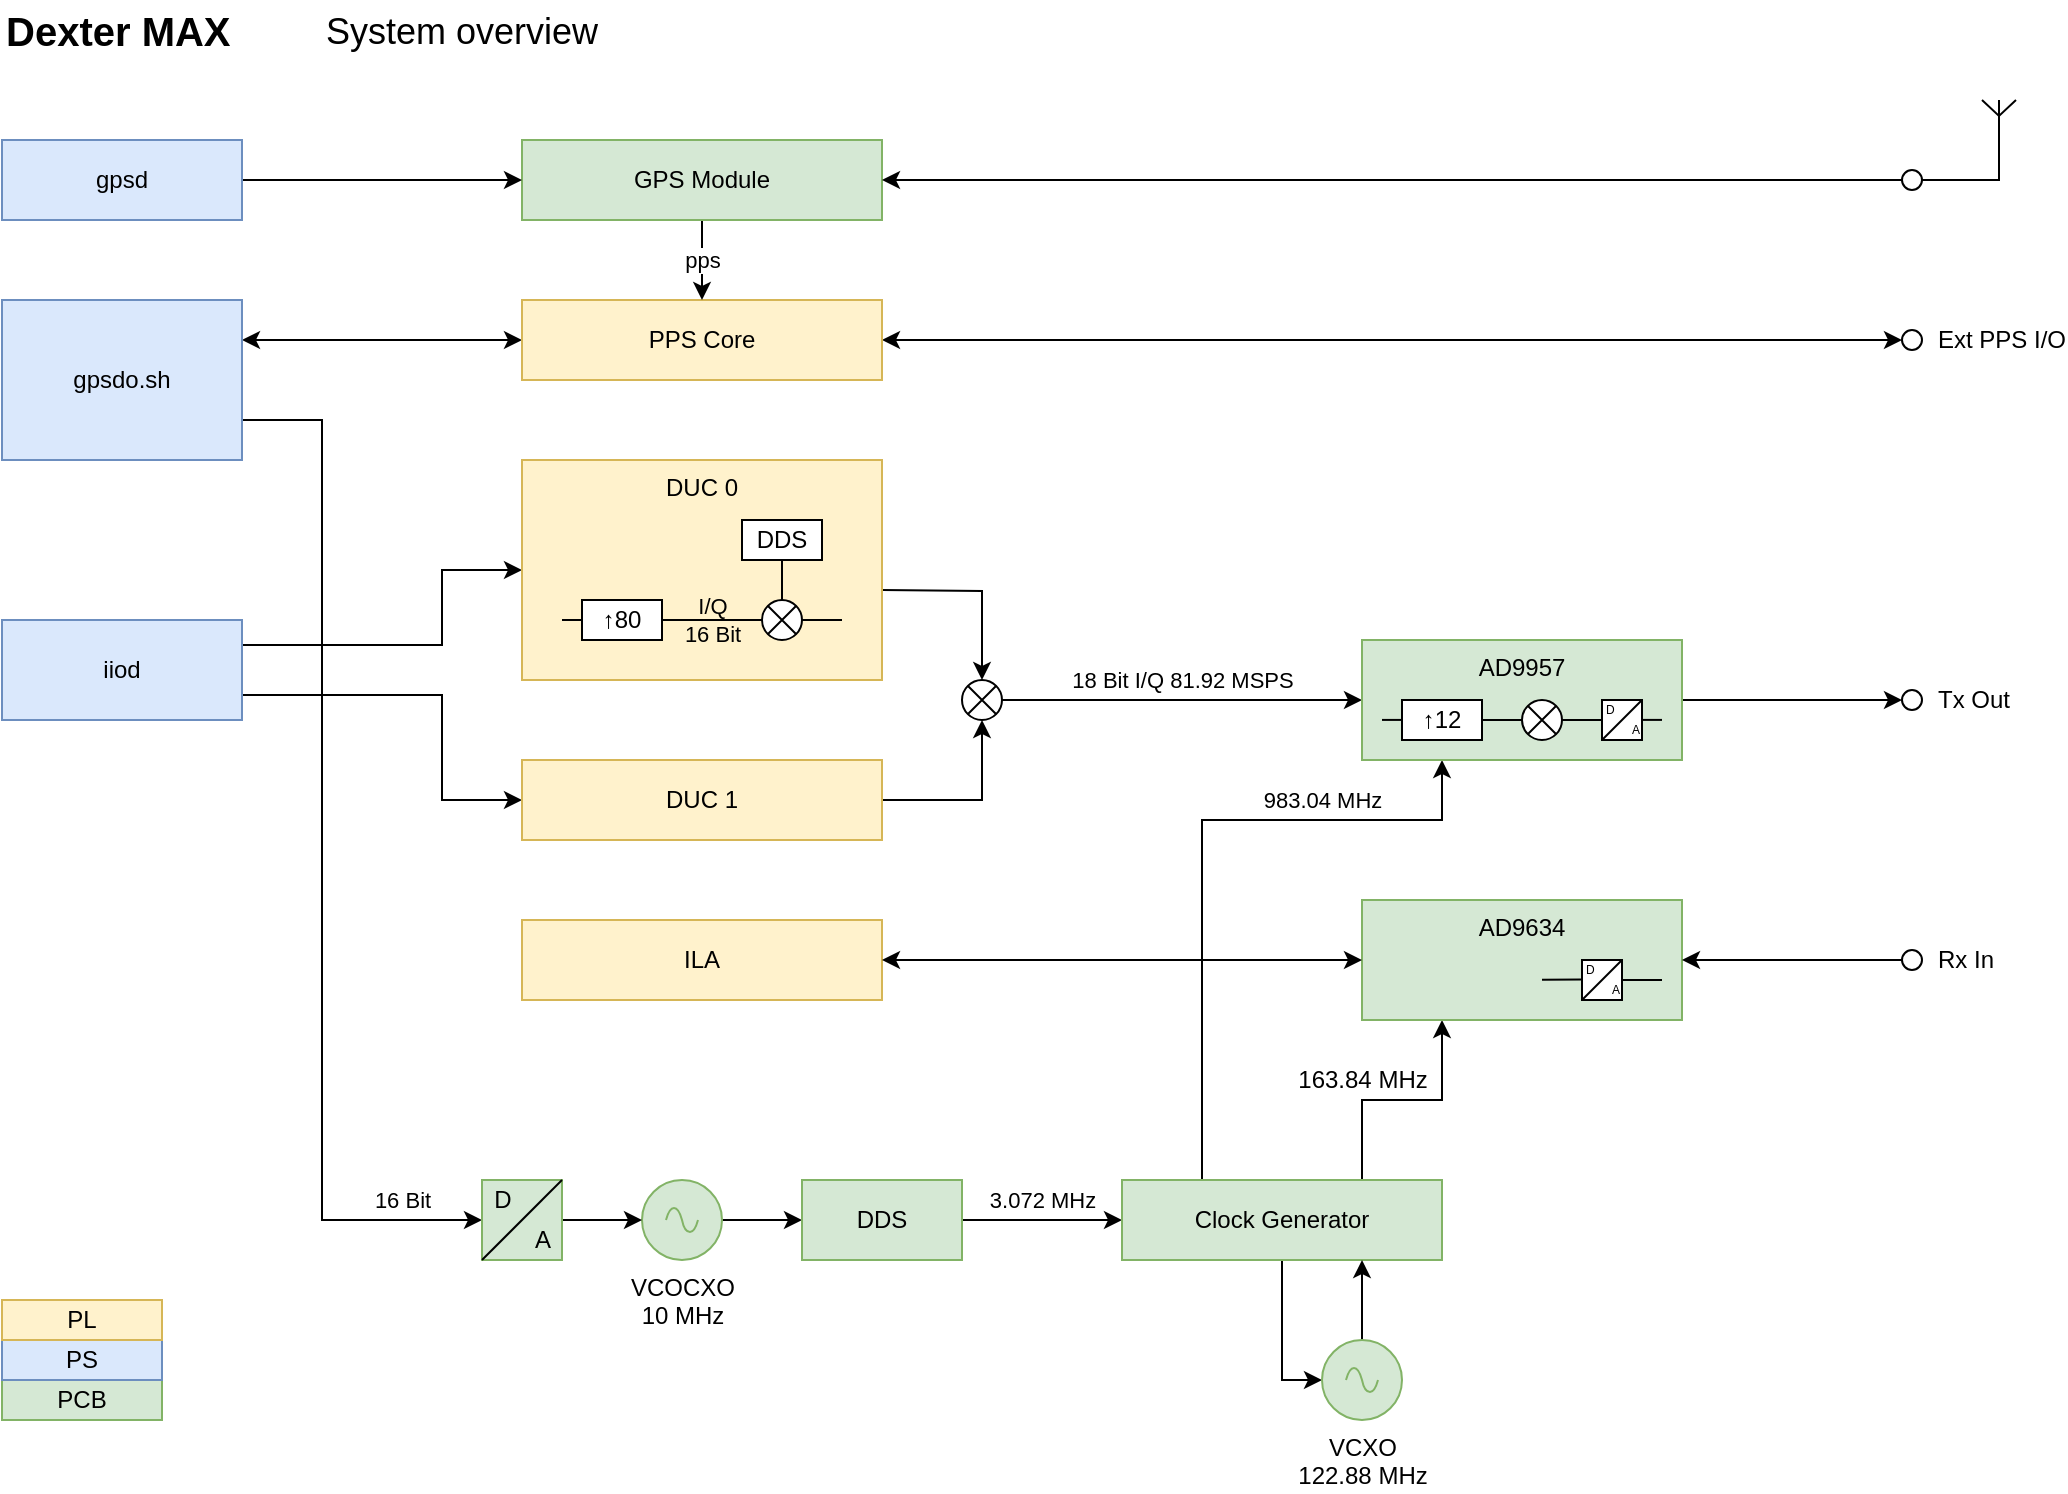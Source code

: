 <mxfile version="19.0.3" type="device" pages="2"><diagram name="Dexter MAX" id="7e0a89b8-554c-2b80-1dc8-d5c74ca68de4"><mxGraphModel dx="1422" dy="839" grid="1" gridSize="10" guides="1" tooltips="1" connect="1" arrows="1" fold="1" page="1" pageScale="1" pageWidth="1169" pageHeight="827" background="none" math="0" shadow="0"><root><mxCell id="0"/><mxCell id="1" parent="0"/><mxCell id="nf2IVgKVIulLEz0IRFeH-4" value="" style="edgeStyle=orthogonalEdgeStyle;rounded=0;orthogonalLoop=1;jettySize=auto;html=1;" parent="1" source="nf2IVgKVIulLEz0IRFeH-2" target="nf2IVgKVIulLEz0IRFeH-3" edge="1"><mxGeometry relative="1" as="geometry"/></mxCell><mxCell id="nf2IVgKVIulLEz0IRFeH-2" value="VCOCXO&lt;br&gt;10 MHz" style="pointerEvents=1;verticalLabelPosition=bottom;shadow=0;dashed=0;align=center;html=1;verticalAlign=top;shape=mxgraph.electrical.signal_sources.source;aspect=fixed;points=[[0.5,0,0],[1,0.5,0],[0.5,1,0],[0,0.5,0]];elSignalType=ac;fillColor=#d5e8d4;strokeColor=#82b366;" parent="1" vertex="1"><mxGeometry x="360" y="640" width="40" height="40" as="geometry"/></mxCell><mxCell id="nf2IVgKVIulLEz0IRFeH-6" value="3.072 MHz" style="edgeStyle=orthogonalEdgeStyle;rounded=0;orthogonalLoop=1;jettySize=auto;html=1;entryX=0;entryY=0.5;entryDx=0;entryDy=0;" parent="1" source="nf2IVgKVIulLEz0IRFeH-3" target="nf2IVgKVIulLEz0IRFeH-5" edge="1"><mxGeometry y="10" relative="1" as="geometry"><mxPoint as="offset"/></mxGeometry></mxCell><mxCell id="nf2IVgKVIulLEz0IRFeH-3" value="DDS" style="whiteSpace=wrap;html=1;verticalAlign=middle;shadow=0;dashed=0;fillColor=#d5e8d4;strokeColor=#82b366;" parent="1" vertex="1"><mxGeometry x="440" y="640" width="80" height="40" as="geometry"/></mxCell><mxCell id="nf2IVgKVIulLEz0IRFeH-45" style="edgeStyle=orthogonalEdgeStyle;rounded=0;orthogonalLoop=1;jettySize=auto;html=1;exitX=0.5;exitY=1;exitDx=0;exitDy=0;entryX=0;entryY=0.5;entryDx=0;entryDy=0;entryPerimeter=0;endArrow=classic;endFill=1;" parent="1" source="nf2IVgKVIulLEz0IRFeH-5" target="nf2IVgKVIulLEz0IRFeH-44" edge="1"><mxGeometry relative="1" as="geometry"/></mxCell><mxCell id="nf2IVgKVIulLEz0IRFeH-52" value="983.04 MHz" style="edgeStyle=orthogonalEdgeStyle;rounded=0;orthogonalLoop=1;jettySize=auto;html=1;entryX=0.25;entryY=1;entryDx=0;entryDy=0;startArrow=none;startFill=0;endArrow=classic;endFill=1;exitX=0.25;exitY=0;exitDx=0;exitDy=0;" parent="1" source="nf2IVgKVIulLEz0IRFeH-5" target="nf2IVgKVIulLEz0IRFeH-40" edge="1"><mxGeometry x="0.455" y="10" relative="1" as="geometry"><Array as="points"><mxPoint x="640" y="460"/><mxPoint x="760" y="460"/></Array><mxPoint as="offset"/></mxGeometry></mxCell><mxCell id="nf2IVgKVIulLEz0IRFeH-122" value="163.84 MHz" style="edgeStyle=orthogonalEdgeStyle;rounded=0;orthogonalLoop=1;jettySize=auto;html=1;entryX=0.25;entryY=1;entryDx=0;entryDy=0;labelBackgroundColor=default;fontSize=12;startArrow=none;startFill=0;endArrow=classic;endFill=1;exitX=0.75;exitY=0;exitDx=0;exitDy=0;" parent="1" source="nf2IVgKVIulLEz0IRFeH-5" target="nf2IVgKVIulLEz0IRFeH-54" edge="1"><mxGeometry x="-0.333" y="10" relative="1" as="geometry"><mxPoint as="offset"/></mxGeometry></mxCell><mxCell id="nf2IVgKVIulLEz0IRFeH-5" value="Clock Generator" style="whiteSpace=wrap;html=1;verticalAlign=middle;shadow=0;dashed=0;fillColor=#d5e8d4;strokeColor=#82b366;" parent="1" vertex="1"><mxGeometry x="600" y="640" width="160" height="40" as="geometry"/></mxCell><mxCell id="nf2IVgKVIulLEz0IRFeH-41" value="18 Bit I/Q 81.92 MSPS" style="edgeStyle=orthogonalEdgeStyle;rounded=0;orthogonalLoop=1;jettySize=auto;html=1;endArrow=classic;endFill=1;" parent="1" source="nf2IVgKVIulLEz0IRFeH-7" target="nf2IVgKVIulLEz0IRFeH-40" edge="1"><mxGeometry y="10" relative="1" as="geometry"><mxPoint as="offset"/></mxGeometry></mxCell><mxCell id="nf2IVgKVIulLEz0IRFeH-7" value="" style="verticalLabelPosition=bottom;shadow=0;dashed=0;align=center;html=1;verticalAlign=top;shape=mxgraph.electrical.abstract.multiplier;" parent="1" vertex="1"><mxGeometry x="520" y="390" width="20" height="20" as="geometry"/></mxCell><mxCell id="nf2IVgKVIulLEz0IRFeH-15" style="edgeStyle=orthogonalEdgeStyle;rounded=0;orthogonalLoop=1;jettySize=auto;html=1;exitX=1;exitY=0.5;exitDx=0;exitDy=0;" parent="1" source="nf2IVgKVIulLEz0IRFeH-61" target="nf2IVgKVIulLEz0IRFeH-2" edge="1"><mxGeometry relative="1" as="geometry"><mxPoint x="350" y="660" as="sourcePoint"/></mxGeometry></mxCell><mxCell id="nf2IVgKVIulLEz0IRFeH-17" value="16 Bit" style="edgeStyle=orthogonalEdgeStyle;rounded=0;orthogonalLoop=1;jettySize=auto;html=1;entryX=0;entryY=0.5;entryDx=0;entryDy=0;exitX=1;exitY=0.75;exitDx=0;exitDy=0;" parent="1" source="nf2IVgKVIulLEz0IRFeH-16" target="nf2IVgKVIulLEz0IRFeH-61" edge="1"><mxGeometry x="0.846" y="10" relative="1" as="geometry"><mxPoint x="240" y="780" as="targetPoint"/><Array as="points"><mxPoint x="200" y="260"/><mxPoint x="200" y="660"/></Array><mxPoint as="offset"/></mxGeometry></mxCell><mxCell id="nf2IVgKVIulLEz0IRFeH-19" style="edgeStyle=orthogonalEdgeStyle;rounded=0;orthogonalLoop=1;jettySize=auto;html=1;entryX=0;entryY=0.5;entryDx=0;entryDy=0;exitX=1;exitY=0.25;exitDx=0;exitDy=0;endArrow=classic;endFill=1;startArrow=classic;startFill=1;" parent="1" source="nf2IVgKVIulLEz0IRFeH-16" target="nf2IVgKVIulLEz0IRFeH-18" edge="1"><mxGeometry relative="1" as="geometry"/></mxCell><mxCell id="nf2IVgKVIulLEz0IRFeH-16" value="gpsdo.sh" style="whiteSpace=wrap;html=1;fillColor=#dae8fc;strokeColor=#6c8ebf;" parent="1" vertex="1"><mxGeometry x="40" y="200" width="120" height="80" as="geometry"/></mxCell><mxCell id="nf2IVgKVIulLEz0IRFeH-48" value="" style="edgeStyle=orthogonalEdgeStyle;rounded=0;orthogonalLoop=1;jettySize=auto;html=1;endArrow=classic;endFill=1;startArrow=classic;startFill=1;entryX=0;entryY=0.5;entryDx=0;entryDy=0;" parent="1" source="nf2IVgKVIulLEz0IRFeH-18" target="nf2IVgKVIulLEz0IRFeH-68" edge="1"><mxGeometry relative="1" as="geometry"><mxPoint x="600" y="260" as="targetPoint"/></mxGeometry></mxCell><mxCell id="nf2IVgKVIulLEz0IRFeH-18" value="PPS Core" style="whiteSpace=wrap;html=1;fillColor=#fff2cc;strokeColor=#d6b656;" parent="1" vertex="1"><mxGeometry x="300" y="200" width="180" height="40" as="geometry"/></mxCell><mxCell id="nf2IVgKVIulLEz0IRFeH-21" value="pps" style="edgeStyle=orthogonalEdgeStyle;rounded=0;orthogonalLoop=1;jettySize=auto;html=1;entryX=0.5;entryY=0;entryDx=0;entryDy=0;" parent="1" source="nf2IVgKVIulLEz0IRFeH-20" target="nf2IVgKVIulLEz0IRFeH-18" edge="1"><mxGeometry relative="1" as="geometry"/></mxCell><mxCell id="nf2IVgKVIulLEz0IRFeH-20" value="GPS Module" style="whiteSpace=wrap;html=1;fillColor=#d5e8d4;strokeColor=#82b366;" parent="1" vertex="1"><mxGeometry x="300" y="120" width="180" height="40" as="geometry"/></mxCell><mxCell id="nf2IVgKVIulLEz0IRFeH-23" style="edgeStyle=orthogonalEdgeStyle;rounded=0;orthogonalLoop=1;jettySize=auto;html=1;entryX=0;entryY=0.5;entryDx=0;entryDy=0;" parent="1" source="nf2IVgKVIulLEz0IRFeH-22" target="nf2IVgKVIulLEz0IRFeH-20" edge="1"><mxGeometry relative="1" as="geometry"/></mxCell><mxCell id="nf2IVgKVIulLEz0IRFeH-22" value="gpsd" style="whiteSpace=wrap;html=1;fillColor=#dae8fc;strokeColor=#6c8ebf;" parent="1" vertex="1"><mxGeometry x="40" y="120" width="120" height="40" as="geometry"/></mxCell><mxCell id="nf2IVgKVIulLEz0IRFeH-25" style="edgeStyle=orthogonalEdgeStyle;rounded=0;orthogonalLoop=1;jettySize=auto;html=1;entryX=1;entryY=0.5;entryDx=0;entryDy=0;exitX=0;exitY=0.5;exitDx=0;exitDy=0;" parent="1" source="nf2IVgKVIulLEz0IRFeH-67" target="nf2IVgKVIulLEz0IRFeH-20" edge="1"><mxGeometry relative="1" as="geometry"><mxPoint x="420" y="45" as="sourcePoint"/></mxGeometry></mxCell><mxCell id="nf2IVgKVIulLEz0IRFeH-38" style="edgeStyle=orthogonalEdgeStyle;rounded=0;orthogonalLoop=1;jettySize=auto;html=1;exitX=1;exitY=0.25;exitDx=0;exitDy=0;" parent="1" source="nf2IVgKVIulLEz0IRFeH-26" target="nf2IVgKVIulLEz0IRFeH-89" edge="1"><mxGeometry relative="1" as="geometry"><mxPoint x="280" y="345.029" as="targetPoint"/><Array as="points"><mxPoint x="260" y="373"/><mxPoint x="260" y="335"/></Array></mxGeometry></mxCell><mxCell id="nf2IVgKVIulLEz0IRFeH-39" style="edgeStyle=orthogonalEdgeStyle;rounded=0;orthogonalLoop=1;jettySize=auto;html=1;exitX=1;exitY=0.75;exitDx=0;exitDy=0;entryX=0;entryY=0.5;entryDx=0;entryDy=0;" parent="1" source="nf2IVgKVIulLEz0IRFeH-26" target="nf2IVgKVIulLEz0IRFeH-28" edge="1"><mxGeometry relative="1" as="geometry"><Array as="points"><mxPoint x="260" y="397"/><mxPoint x="260" y="450"/></Array></mxGeometry></mxCell><mxCell id="nf2IVgKVIulLEz0IRFeH-26" value="iiod" style="whiteSpace=wrap;html=1;fillColor=#dae8fc;strokeColor=#6c8ebf;" parent="1" vertex="1"><mxGeometry x="40" y="360" width="120" height="50" as="geometry"/></mxCell><mxCell id="nf2IVgKVIulLEz0IRFeH-29" style="edgeStyle=orthogonalEdgeStyle;rounded=0;orthogonalLoop=1;jettySize=auto;html=1;entryX=0.5;entryY=0;entryDx=0;entryDy=0;entryPerimeter=0;" parent="1" target="nf2IVgKVIulLEz0IRFeH-7" edge="1"><mxGeometry relative="1" as="geometry"><mxPoint x="480" y="345.029" as="sourcePoint"/></mxGeometry></mxCell><mxCell id="nf2IVgKVIulLEz0IRFeH-30" style="edgeStyle=orthogonalEdgeStyle;rounded=0;orthogonalLoop=1;jettySize=auto;html=1;entryX=0.5;entryY=1;entryDx=0;entryDy=0;entryPerimeter=0;" parent="1" source="nf2IVgKVIulLEz0IRFeH-28" target="nf2IVgKVIulLEz0IRFeH-7" edge="1"><mxGeometry relative="1" as="geometry"/></mxCell><mxCell id="nf2IVgKVIulLEz0IRFeH-28" value="DUC 1" style="whiteSpace=wrap;html=1;fillColor=#fff2cc;strokeColor=#d6b656;" parent="1" vertex="1"><mxGeometry x="300" y="430" width="180" height="40" as="geometry"/></mxCell><mxCell id="nf2IVgKVIulLEz0IRFeH-46" style="edgeStyle=orthogonalEdgeStyle;rounded=0;orthogonalLoop=1;jettySize=auto;html=1;exitX=0.5;exitY=0;exitDx=0;exitDy=0;exitPerimeter=0;entryX=0.75;entryY=1;entryDx=0;entryDy=0;endArrow=classic;endFill=1;" parent="1" source="nf2IVgKVIulLEz0IRFeH-44" target="nf2IVgKVIulLEz0IRFeH-5" edge="1"><mxGeometry relative="1" as="geometry"/></mxCell><mxCell id="nf2IVgKVIulLEz0IRFeH-44" value="VCXO&lt;br&gt;122.88 MHz" style="pointerEvents=1;verticalLabelPosition=bottom;shadow=0;dashed=0;align=center;html=1;verticalAlign=top;shape=mxgraph.electrical.signal_sources.source;aspect=fixed;points=[[0.5,0,0],[1,0.5,0],[0.5,1,0],[0,0.5,0]];elSignalType=ac;fillColor=#d5e8d4;strokeColor=#82b366;" parent="1" vertex="1"><mxGeometry x="700" y="720" width="40" height="40" as="geometry"/></mxCell><mxCell id="nf2IVgKVIulLEz0IRFeH-123" style="edgeStyle=orthogonalEdgeStyle;rounded=0;orthogonalLoop=1;jettySize=auto;html=1;entryX=1;entryY=0.5;entryDx=0;entryDy=0;labelBackgroundColor=default;fontSize=12;startArrow=none;startFill=0;endArrow=none;endFill=0;" parent="1" source="nf2IVgKVIulLEz0IRFeH-49" target="nf2IVgKVIulLEz0IRFeH-67" edge="1"><mxGeometry relative="1" as="geometry"><Array as="points"><mxPoint x="1038" y="140"/></Array></mxGeometry></mxCell><mxCell id="nf2IVgKVIulLEz0IRFeH-49" value="" style="verticalLabelPosition=bottom;shadow=0;dashed=0;align=center;html=1;verticalAlign=top;shape=mxgraph.electrical.radio.aerial_-_antenna_1;" parent="1" vertex="1"><mxGeometry x="1030" y="100" width="17" height="20" as="geometry"/></mxCell><mxCell id="nf2IVgKVIulLEz0IRFeH-53" value="" style="group" parent="1" vertex="1" connectable="0"><mxGeometry x="720" y="500" width="160" height="60" as="geometry"/></mxCell><mxCell id="nf2IVgKVIulLEz0IRFeH-54" value="AD9634" style="whiteSpace=wrap;html=1;fillColor=#d5e8d4;strokeColor=#82b366;verticalAlign=top;" parent="nf2IVgKVIulLEz0IRFeH-53" vertex="1"><mxGeometry width="160" height="60" as="geometry"/></mxCell><mxCell id="nf2IVgKVIulLEz0IRFeH-107" style="edgeStyle=orthogonalEdgeStyle;rounded=0;orthogonalLoop=1;jettySize=auto;html=1;endArrow=none;endFill=0;" parent="nf2IVgKVIulLEz0IRFeH-53" edge="1"><mxGeometry relative="1" as="geometry"><mxPoint x="130" y="39.95" as="sourcePoint"/><mxPoint x="150" y="40" as="targetPoint"/></mxGeometry></mxCell><mxCell id="nf2IVgKVIulLEz0IRFeH-109" value="" style="group" parent="nf2IVgKVIulLEz0IRFeH-53" vertex="1" connectable="0"><mxGeometry x="110" y="30" width="20" height="20" as="geometry"/></mxCell><mxCell id="nf2IVgKVIulLEz0IRFeH-110" value="" style="whiteSpace=wrap;html=1;labelBackgroundColor=none;container=0;" parent="nf2IVgKVIulLEz0IRFeH-109" vertex="1"><mxGeometry width="20" height="20" as="geometry"/></mxCell><mxCell id="nf2IVgKVIulLEz0IRFeH-111" value="D" style="text;html=1;align=left;verticalAlign=middle;resizable=0;points=[];autosize=1;strokeColor=none;fillColor=none;fontSize=6;container=0;" parent="nf2IVgKVIulLEz0IRFeH-109" vertex="1"><mxGeometry width="20" height="10" as="geometry"/></mxCell><mxCell id="nf2IVgKVIulLEz0IRFeH-112" value="A" style="text;html=1;align=right;verticalAlign=middle;resizable=0;points=[];autosize=1;strokeColor=none;fillColor=none;fontSize=6;container=0;" parent="nf2IVgKVIulLEz0IRFeH-109" vertex="1"><mxGeometry y="10" width="20" height="10" as="geometry"/></mxCell><mxCell id="nf2IVgKVIulLEz0IRFeH-113" value="" style="endArrow=none;html=1;rounded=0;entryX=1;entryY=0;entryDx=0;entryDy=0;exitX=0;exitY=1;exitDx=0;exitDy=0;" parent="nf2IVgKVIulLEz0IRFeH-109" source="nf2IVgKVIulLEz0IRFeH-110" target="nf2IVgKVIulLEz0IRFeH-110" edge="1"><mxGeometry width="50" height="50" relative="1" as="geometry"><mxPoint x="25" y="50" as="sourcePoint"/><mxPoint x="50" y="25" as="targetPoint"/></mxGeometry></mxCell><mxCell id="nf2IVgKVIulLEz0IRFeH-115" style="edgeStyle=orthogonalEdgeStyle;rounded=0;orthogonalLoop=1;jettySize=auto;html=1;endArrow=none;endFill=0;" parent="nf2IVgKVIulLEz0IRFeH-53" edge="1"><mxGeometry relative="1" as="geometry"><mxPoint x="90" y="39.84" as="sourcePoint"/><mxPoint x="110" y="39.89" as="targetPoint"/></mxGeometry></mxCell><mxCell id="nf2IVgKVIulLEz0IRFeH-66" value="" style="group" parent="1" vertex="1" connectable="0"><mxGeometry x="280" y="640" width="40" height="40" as="geometry"/></mxCell><mxCell id="nf2IVgKVIulLEz0IRFeH-61" value="" style="whiteSpace=wrap;html=1;labelBackgroundColor=none;fillColor=#d5e8d4;strokeColor=#82b366;" parent="nf2IVgKVIulLEz0IRFeH-66" vertex="1"><mxGeometry width="40" height="40" as="geometry"/></mxCell><mxCell id="nf2IVgKVIulLEz0IRFeH-62" value="D" style="text;html=1;align=center;verticalAlign=middle;resizable=0;points=[];autosize=1;strokeColor=none;fillColor=none;" parent="nf2IVgKVIulLEz0IRFeH-66" vertex="1"><mxGeometry width="20" height="20" as="geometry"/></mxCell><mxCell id="nf2IVgKVIulLEz0IRFeH-63" value="A" style="text;html=1;align=center;verticalAlign=middle;resizable=0;points=[];autosize=1;strokeColor=none;fillColor=none;" parent="nf2IVgKVIulLEz0IRFeH-66" vertex="1"><mxGeometry x="20" y="20" width="20" height="20" as="geometry"/></mxCell><mxCell id="nf2IVgKVIulLEz0IRFeH-65" value="" style="endArrow=none;html=1;rounded=0;entryX=1;entryY=0;entryDx=0;entryDy=0;exitX=0;exitY=1;exitDx=0;exitDy=0;" parent="nf2IVgKVIulLEz0IRFeH-66" source="nf2IVgKVIulLEz0IRFeH-61" target="nf2IVgKVIulLEz0IRFeH-61" edge="1"><mxGeometry width="50" height="50" relative="1" as="geometry"><mxPoint x="50" y="100" as="sourcePoint"/><mxPoint x="100" y="50" as="targetPoint"/></mxGeometry></mxCell><mxCell id="nf2IVgKVIulLEz0IRFeH-67" value="" style="ellipse;whiteSpace=wrap;html=1;labelBackgroundColor=none;" parent="1" vertex="1"><mxGeometry x="990" y="135" width="10" height="10" as="geometry"/></mxCell><mxCell id="nf2IVgKVIulLEz0IRFeH-68" value="Ext PPS I/O" style="ellipse;html=1;labelBackgroundColor=none;labelPosition=right;verticalLabelPosition=middle;align=left;verticalAlign=middle;horizontal=1;spacingLeft=6;" parent="1" vertex="1"><mxGeometry x="990" y="215" width="10" height="10" as="geometry"/></mxCell><mxCell id="nf2IVgKVIulLEz0IRFeH-71" style="edgeStyle=orthogonalEdgeStyle;rounded=0;orthogonalLoop=1;jettySize=auto;html=1;startArrow=none;startFill=0;endArrow=classic;endFill=1;exitX=1;exitY=0.5;exitDx=0;exitDy=0;entryX=0.5;entryY=1;entryDx=0;entryDy=0;" parent="1" source="nf2IVgKVIulLEz0IRFeH-40" target="nf2IVgKVIulLEz0IRFeH-70" edge="1"><mxGeometry relative="1" as="geometry"><mxPoint x="930" y="250" as="targetPoint"/></mxGeometry></mxCell><mxCell id="nf2IVgKVIulLEz0IRFeH-70" value="Tx Out" style="ellipse;html=1;labelBackgroundColor=none;labelPosition=right;verticalLabelPosition=middle;align=left;verticalAlign=middle;horizontal=1;direction=south;spacingLeft=6;" parent="1" vertex="1"><mxGeometry x="990" y="395" width="10" height="10" as="geometry"/></mxCell><mxCell id="nf2IVgKVIulLEz0IRFeH-98" value="" style="group" parent="1" vertex="1" connectable="0"><mxGeometry x="720" y="370" width="160" height="60" as="geometry"/></mxCell><mxCell id="nf2IVgKVIulLEz0IRFeH-40" value="AD9957" style="whiteSpace=wrap;html=1;fillColor=#d5e8d4;strokeColor=#82b366;verticalAlign=top;" parent="nf2IVgKVIulLEz0IRFeH-98" vertex="1"><mxGeometry width="160" height="60" as="geometry"/></mxCell><mxCell id="nf2IVgKVIulLEz0IRFeH-33" style="edgeStyle=orthogonalEdgeStyle;rounded=0;orthogonalLoop=1;jettySize=auto;html=1;entryX=0;entryY=0.5;entryDx=0;entryDy=0;entryPerimeter=0;endArrow=none;endFill=0;" parent="nf2IVgKVIulLEz0IRFeH-98" source="nf2IVgKVIulLEz0IRFeH-32" edge="1"><mxGeometry relative="1" as="geometry"><mxPoint x="120" y="40" as="targetPoint"/></mxGeometry></mxCell><mxCell id="nf2IVgKVIulLEz0IRFeH-32" value="" style="verticalLabelPosition=bottom;shadow=0;dashed=0;align=center;html=1;verticalAlign=top;shape=mxgraph.electrical.abstract.multiplier;" parent="nf2IVgKVIulLEz0IRFeH-98" vertex="1"><mxGeometry x="80" y="30" width="20" height="20" as="geometry"/></mxCell><mxCell id="nf2IVgKVIulLEz0IRFeH-36" style="edgeStyle=orthogonalEdgeStyle;rounded=0;orthogonalLoop=1;jettySize=auto;html=1;entryX=0;entryY=0.5;entryDx=0;entryDy=0;entryPerimeter=0;endArrow=none;endFill=0;" parent="nf2IVgKVIulLEz0IRFeH-98" source="nf2IVgKVIulLEz0IRFeH-34" target="nf2IVgKVIulLEz0IRFeH-32" edge="1"><mxGeometry relative="1" as="geometry"/></mxCell><mxCell id="nf2IVgKVIulLEz0IRFeH-34" value="↑12" style="whiteSpace=wrap;html=1;" parent="nf2IVgKVIulLEz0IRFeH-98" vertex="1"><mxGeometry x="20" y="30" width="40" height="20" as="geometry"/></mxCell><mxCell id="nf2IVgKVIulLEz0IRFeH-85" style="edgeStyle=orthogonalEdgeStyle;rounded=0;orthogonalLoop=1;jettySize=auto;html=1;endArrow=none;endFill=0;" parent="nf2IVgKVIulLEz0IRFeH-98" edge="1"><mxGeometry relative="1" as="geometry"><mxPoint x="140" y="39.95" as="sourcePoint"/><mxPoint x="150" y="39.95" as="targetPoint"/></mxGeometry></mxCell><mxCell id="nf2IVgKVIulLEz0IRFeH-86" style="edgeStyle=orthogonalEdgeStyle;rounded=0;orthogonalLoop=1;jettySize=auto;html=1;endArrow=none;endFill=0;" parent="nf2IVgKVIulLEz0IRFeH-98" edge="1"><mxGeometry relative="1" as="geometry"><mxPoint x="10" y="39.96" as="sourcePoint"/><mxPoint x="20" y="39.96" as="targetPoint"/></mxGeometry></mxCell><mxCell id="nf2IVgKVIulLEz0IRFeH-95" value="" style="group" parent="nf2IVgKVIulLEz0IRFeH-98" vertex="1" connectable="0"><mxGeometry x="120" y="30" width="20" height="20" as="geometry"/></mxCell><mxCell id="nf2IVgKVIulLEz0IRFeH-91" value="" style="whiteSpace=wrap;html=1;labelBackgroundColor=none;container=0;" parent="nf2IVgKVIulLEz0IRFeH-95" vertex="1"><mxGeometry width="20" height="20" as="geometry"/></mxCell><mxCell id="nf2IVgKVIulLEz0IRFeH-92" value="D" style="text;html=1;align=left;verticalAlign=middle;resizable=0;points=[];autosize=1;strokeColor=none;fillColor=none;fontSize=6;container=0;" parent="nf2IVgKVIulLEz0IRFeH-95" vertex="1"><mxGeometry width="20" height="10" as="geometry"/></mxCell><mxCell id="nf2IVgKVIulLEz0IRFeH-93" value="A" style="text;html=1;align=right;verticalAlign=middle;resizable=0;points=[];autosize=1;strokeColor=none;fillColor=none;fontSize=6;container=0;" parent="nf2IVgKVIulLEz0IRFeH-95" vertex="1"><mxGeometry y="10" width="20" height="10" as="geometry"/></mxCell><mxCell id="nf2IVgKVIulLEz0IRFeH-94" value="" style="endArrow=none;html=1;rounded=0;entryX=1;entryY=0;entryDx=0;entryDy=0;exitX=0;exitY=1;exitDx=0;exitDy=0;" parent="nf2IVgKVIulLEz0IRFeH-95" source="nf2IVgKVIulLEz0IRFeH-91" target="nf2IVgKVIulLEz0IRFeH-91" edge="1"><mxGeometry width="50" height="50" relative="1" as="geometry"><mxPoint x="25" y="50" as="sourcePoint"/><mxPoint x="50" y="25" as="targetPoint"/></mxGeometry></mxCell><mxCell id="nf2IVgKVIulLEz0IRFeH-99" value="" style="group" parent="1" vertex="1" connectable="0"><mxGeometry x="300" y="280" width="180" height="110" as="geometry"/></mxCell><mxCell id="nf2IVgKVIulLEz0IRFeH-89" value="DUC 0" style="whiteSpace=wrap;html=1;fillColor=#fff2cc;strokeColor=#d6b656;verticalAlign=top;" parent="nf2IVgKVIulLEz0IRFeH-99" vertex="1"><mxGeometry width="180" height="110" as="geometry"/></mxCell><mxCell id="nf2IVgKVIulLEz0IRFeH-79" style="edgeStyle=orthogonalEdgeStyle;rounded=0;orthogonalLoop=1;jettySize=auto;html=1;endArrow=none;endFill=0;" parent="nf2IVgKVIulLEz0IRFeH-99" source="nf2IVgKVIulLEz0IRFeH-80" edge="1"><mxGeometry relative="1" as="geometry"><mxPoint x="160" y="80" as="targetPoint"/></mxGeometry></mxCell><mxCell id="nf2IVgKVIulLEz0IRFeH-80" value="" style="verticalLabelPosition=bottom;shadow=0;dashed=0;align=center;html=1;verticalAlign=top;shape=mxgraph.electrical.abstract.multiplier;" parent="nf2IVgKVIulLEz0IRFeH-99" vertex="1"><mxGeometry x="120" y="70" width="20" height="20" as="geometry"/></mxCell><mxCell id="nf2IVgKVIulLEz0IRFeH-81" value="I/Q&lt;br&gt;16 Bit" style="edgeStyle=orthogonalEdgeStyle;rounded=0;orthogonalLoop=1;jettySize=auto;html=1;entryX=0;entryY=0.5;entryDx=0;entryDy=0;entryPerimeter=0;endArrow=none;endFill=0;labelBackgroundColor=none;" parent="nf2IVgKVIulLEz0IRFeH-99" source="nf2IVgKVIulLEz0IRFeH-82" target="nf2IVgKVIulLEz0IRFeH-80" edge="1"><mxGeometry relative="1" as="geometry"/></mxCell><mxCell id="nf2IVgKVIulLEz0IRFeH-82" value="↑80" style="whiteSpace=wrap;html=1;" parent="nf2IVgKVIulLEz0IRFeH-99" vertex="1"><mxGeometry x="30" y="70" width="40" height="20" as="geometry"/></mxCell><mxCell id="nf2IVgKVIulLEz0IRFeH-84" style="edgeStyle=orthogonalEdgeStyle;rounded=0;orthogonalLoop=1;jettySize=auto;html=1;entryX=0.5;entryY=0;entryDx=0;entryDy=0;entryPerimeter=0;startArrow=none;startFill=0;endArrow=none;endFill=0;" parent="nf2IVgKVIulLEz0IRFeH-99" source="nf2IVgKVIulLEz0IRFeH-83" target="nf2IVgKVIulLEz0IRFeH-80" edge="1"><mxGeometry relative="1" as="geometry"/></mxCell><mxCell id="nf2IVgKVIulLEz0IRFeH-83" value="DDS" style="whiteSpace=wrap;html=1;" parent="nf2IVgKVIulLEz0IRFeH-99" vertex="1"><mxGeometry x="110" y="30" width="40" height="20" as="geometry"/></mxCell><mxCell id="nf2IVgKVIulLEz0IRFeH-88" style="edgeStyle=orthogonalEdgeStyle;rounded=0;orthogonalLoop=1;jettySize=auto;html=1;endArrow=none;endFill=0;" parent="nf2IVgKVIulLEz0IRFeH-99" edge="1"><mxGeometry relative="1" as="geometry"><mxPoint x="20" y="80" as="sourcePoint"/><mxPoint x="30" y="79.93" as="targetPoint"/></mxGeometry></mxCell><mxCell id="nf2IVgKVIulLEz0IRFeH-116" style="edgeStyle=orthogonalEdgeStyle;rounded=0;orthogonalLoop=1;jettySize=auto;html=1;entryX=1;entryY=0.5;entryDx=0;entryDy=0;labelBackgroundColor=none;fontSize=6;startArrow=none;startFill=0;endArrow=classic;endFill=1;" parent="1" source="nf2IVgKVIulLEz0IRFeH-114" target="nf2IVgKVIulLEz0IRFeH-54" edge="1"><mxGeometry relative="1" as="geometry"/></mxCell><mxCell id="nf2IVgKVIulLEz0IRFeH-114" value="Rx In" style="ellipse;html=1;labelBackgroundColor=none;labelPosition=right;verticalLabelPosition=middle;align=left;verticalAlign=middle;horizontal=1;direction=south;spacingLeft=6;" parent="1" vertex="1"><mxGeometry x="990" y="525" width="10" height="10" as="geometry"/></mxCell><mxCell id="nf2IVgKVIulLEz0IRFeH-120" value="ILA" style="whiteSpace=wrap;html=1;fillColor=#fff2cc;strokeColor=#d6b656;" parent="1" vertex="1"><mxGeometry x="300" y="510" width="180" height="40" as="geometry"/></mxCell><mxCell id="nf2IVgKVIulLEz0IRFeH-121" style="edgeStyle=orthogonalEdgeStyle;rounded=0;orthogonalLoop=1;jettySize=auto;html=1;entryX=1;entryY=0.5;entryDx=0;entryDy=0;labelBackgroundColor=none;fontSize=12;startArrow=classic;startFill=1;endArrow=classic;endFill=1;" parent="1" source="nf2IVgKVIulLEz0IRFeH-54" target="nf2IVgKVIulLEz0IRFeH-120" edge="1"><mxGeometry relative="1" as="geometry"/></mxCell><mxCell id="nf2IVgKVIulLEz0IRFeH-124" value="PCB" style="whiteSpace=wrap;html=1;verticalAlign=middle;shadow=0;dashed=0;fillColor=#d5e8d4;strokeColor=#82b366;" parent="1" vertex="1"><mxGeometry x="40" y="740" width="80" height="20" as="geometry"/></mxCell><mxCell id="nf2IVgKVIulLEz0IRFeH-125" value="PS" style="whiteSpace=wrap;html=1;fillColor=#dae8fc;strokeColor=#6c8ebf;" parent="1" vertex="1"><mxGeometry x="40" y="720" width="80" height="20" as="geometry"/></mxCell><mxCell id="nf2IVgKVIulLEz0IRFeH-126" value="PL" style="whiteSpace=wrap;html=1;fillColor=#fff2cc;strokeColor=#d6b656;" parent="1" vertex="1"><mxGeometry x="40" y="700" width="80" height="20" as="geometry"/></mxCell><mxCell id="nf2IVgKVIulLEz0IRFeH-127" value="Dexter MAX" style="text;html=1;align=left;verticalAlign=bottom;resizable=0;points=[];autosize=1;strokeColor=none;fillColor=none;fontSize=20;fontStyle=1" parent="1" vertex="1"><mxGeometry x="40" y="50" width="130" height="30" as="geometry"/></mxCell><mxCell id="G8PYGYXVFc8k7mNmLcj8-1" value="System overview" style="text;html=1;align=left;verticalAlign=bottom;resizable=0;points=[];autosize=1;strokeColor=none;fillColor=none;fontSize=18;fontStyle=0" parent="1" vertex="1"><mxGeometry x="200" y="50" width="150" height="30" as="geometry"/></mxCell></root></mxGraphModel></diagram><diagram name="Dexter MIN" id="jsC3xUG8BNrq5ZJiCfdx"><mxGraphModel dx="1422" dy="839" grid="1" gridSize="10" guides="1" tooltips="1" connect="1" arrows="1" fold="1" page="1" pageScale="1" pageWidth="1169" pageHeight="827" background="none" math="0" shadow="0"><root><mxCell id="ERXh4i5BZmcAYePGjBGe-0"/><mxCell id="ERXh4i5BZmcAYePGjBGe-1" parent="ERXh4i5BZmcAYePGjBGe-0"/><mxCell id="ERXh4i5BZmcAYePGjBGe-2" value="30.72 MHz" style="edgeStyle=orthogonalEdgeStyle;rounded=0;orthogonalLoop=1;jettySize=auto;html=1;entryX=0;entryY=0.5;entryDx=0;entryDy=0;" parent="ERXh4i5BZmcAYePGjBGe-1" source="ERXh4i5BZmcAYePGjBGe-3" target="ERXh4i5BZmcAYePGjBGe-9" edge="1"><mxGeometry y="10" relative="1" as="geometry"><mxPoint x="440.0" y="660.0" as="targetPoint"/><mxPoint as="offset"/></mxGeometry></mxCell><mxCell id="ERXh4i5BZmcAYePGjBGe-3" value="VCOCXO&lt;br&gt;30.72 MHz" style="pointerEvents=1;verticalLabelPosition=bottom;shadow=0;dashed=0;align=center;html=1;verticalAlign=top;shape=mxgraph.electrical.signal_sources.source;aspect=fixed;points=[[0.5,0,0],[1,0.5,0],[0.5,1,0],[0,0.5,0]];elSignalType=ac;fillColor=#d5e8d4;strokeColor=#82b366;" parent="ERXh4i5BZmcAYePGjBGe-1" vertex="1"><mxGeometry x="420" y="640" width="40" height="40" as="geometry"/></mxCell><mxCell id="ERXh4i5BZmcAYePGjBGe-7" value="983.04 MHz" style="edgeStyle=orthogonalEdgeStyle;rounded=0;orthogonalLoop=1;jettySize=auto;html=1;entryX=0.25;entryY=1;entryDx=0;entryDy=0;startArrow=none;startFill=0;endArrow=classic;endFill=1;exitX=0.25;exitY=0;exitDx=0;exitDy=0;" parent="ERXh4i5BZmcAYePGjBGe-1" source="ERXh4i5BZmcAYePGjBGe-9" target="ERXh4i5BZmcAYePGjBGe-52" edge="1"><mxGeometry x="0.455" y="10" relative="1" as="geometry"><Array as="points"><mxPoint x="640" y="460"/><mxPoint x="760" y="460"/></Array><mxPoint as="offset"/></mxGeometry></mxCell><mxCell id="ERXh4i5BZmcAYePGjBGe-9" value="Clock Generator" style="whiteSpace=wrap;html=1;verticalAlign=middle;shadow=0;dashed=0;fillColor=#d5e8d4;strokeColor=#82b366;" parent="ERXh4i5BZmcAYePGjBGe-1" vertex="1"><mxGeometry x="600" y="640" width="160" height="40" as="geometry"/></mxCell><mxCell id="ERXh4i5BZmcAYePGjBGe-10" value="18 Bit I/Q 81.92 MSPS" style="edgeStyle=orthogonalEdgeStyle;rounded=0;orthogonalLoop=1;jettySize=auto;html=1;endArrow=classic;endFill=1;" parent="ERXh4i5BZmcAYePGjBGe-1" source="ERXh4i5BZmcAYePGjBGe-11" target="ERXh4i5BZmcAYePGjBGe-52" edge="1"><mxGeometry y="10" relative="1" as="geometry"><mxPoint as="offset"/></mxGeometry></mxCell><mxCell id="ERXh4i5BZmcAYePGjBGe-11" value="" style="verticalLabelPosition=bottom;shadow=0;dashed=0;align=center;html=1;verticalAlign=top;shape=mxgraph.electrical.abstract.multiplier;" parent="ERXh4i5BZmcAYePGjBGe-1" vertex="1"><mxGeometry x="520" y="390" width="20" height="20" as="geometry"/></mxCell><mxCell id="ERXh4i5BZmcAYePGjBGe-12" style="edgeStyle=orthogonalEdgeStyle;rounded=0;orthogonalLoop=1;jettySize=auto;html=1;exitX=1;exitY=0.5;exitDx=0;exitDy=0;" parent="ERXh4i5BZmcAYePGjBGe-1" source="ERXh4i5BZmcAYePGjBGe-43" target="ERXh4i5BZmcAYePGjBGe-3" edge="1"><mxGeometry relative="1" as="geometry"><mxPoint x="350" y="660" as="sourcePoint"/></mxGeometry></mxCell><mxCell id="ERXh4i5BZmcAYePGjBGe-13" value="16 Bit" style="edgeStyle=orthogonalEdgeStyle;rounded=0;orthogonalLoop=1;jettySize=auto;html=1;entryX=0;entryY=0.5;entryDx=0;entryDy=0;exitX=1;exitY=0.75;exitDx=0;exitDy=0;" parent="ERXh4i5BZmcAYePGjBGe-1" source="ERXh4i5BZmcAYePGjBGe-15" target="ERXh4i5BZmcAYePGjBGe-43" edge="1"><mxGeometry x="0.846" y="10" relative="1" as="geometry"><mxPoint x="240" y="780" as="targetPoint"/><Array as="points"><mxPoint x="200" y="260"/><mxPoint x="200" y="660"/></Array><mxPoint as="offset"/></mxGeometry></mxCell><mxCell id="ERXh4i5BZmcAYePGjBGe-14" style="edgeStyle=orthogonalEdgeStyle;rounded=0;orthogonalLoop=1;jettySize=auto;html=1;entryX=0;entryY=0.5;entryDx=0;entryDy=0;exitX=1;exitY=0.25;exitDx=0;exitDy=0;startArrow=classic;startFill=1;" parent="ERXh4i5BZmcAYePGjBGe-1" source="ERXh4i5BZmcAYePGjBGe-15" target="ERXh4i5BZmcAYePGjBGe-17" edge="1"><mxGeometry relative="1" as="geometry"/></mxCell><mxCell id="ERXh4i5BZmcAYePGjBGe-15" value="gpsdo.sh" style="whiteSpace=wrap;html=1;fillColor=#dae8fc;strokeColor=#6c8ebf;" parent="ERXh4i5BZmcAYePGjBGe-1" vertex="1"><mxGeometry x="40" y="200" width="120" height="80" as="geometry"/></mxCell><mxCell id="ERXh4i5BZmcAYePGjBGe-16" value="" style="edgeStyle=orthogonalEdgeStyle;rounded=0;orthogonalLoop=1;jettySize=auto;html=1;endArrow=classic;endFill=1;startArrow=classic;startFill=1;entryX=0;entryY=0.5;entryDx=0;entryDy=0;" parent="ERXh4i5BZmcAYePGjBGe-1" source="ERXh4i5BZmcAYePGjBGe-17" target="ERXh4i5BZmcAYePGjBGe-48" edge="1"><mxGeometry relative="1" as="geometry"><mxPoint x="600" y="260" as="targetPoint"/></mxGeometry></mxCell><mxCell id="ERXh4i5BZmcAYePGjBGe-17" value="PPS Core" style="whiteSpace=wrap;html=1;fillColor=#fff2cc;strokeColor=#d6b656;" parent="ERXh4i5BZmcAYePGjBGe-1" vertex="1"><mxGeometry x="300" y="200" width="180" height="40" as="geometry"/></mxCell><mxCell id="ERXh4i5BZmcAYePGjBGe-18" value="pps" style="edgeStyle=orthogonalEdgeStyle;rounded=0;orthogonalLoop=1;jettySize=auto;html=1;entryX=0.5;entryY=0;entryDx=0;entryDy=0;" parent="ERXh4i5BZmcAYePGjBGe-1" source="ERXh4i5BZmcAYePGjBGe-19" target="ERXh4i5BZmcAYePGjBGe-17" edge="1"><mxGeometry relative="1" as="geometry"/></mxCell><mxCell id="ERXh4i5BZmcAYePGjBGe-19" value="GPS Module" style="whiteSpace=wrap;html=1;fillColor=#d5e8d4;strokeColor=#82b366;" parent="ERXh4i5BZmcAYePGjBGe-1" vertex="1"><mxGeometry x="300" y="120" width="180" height="40" as="geometry"/></mxCell><mxCell id="ERXh4i5BZmcAYePGjBGe-20" style="edgeStyle=orthogonalEdgeStyle;rounded=0;orthogonalLoop=1;jettySize=auto;html=1;entryX=0;entryY=0.5;entryDx=0;entryDy=0;" parent="ERXh4i5BZmcAYePGjBGe-1" source="ERXh4i5BZmcAYePGjBGe-21" target="ERXh4i5BZmcAYePGjBGe-19" edge="1"><mxGeometry relative="1" as="geometry"/></mxCell><mxCell id="ERXh4i5BZmcAYePGjBGe-21" value="gpsd" style="whiteSpace=wrap;html=1;fillColor=#dae8fc;strokeColor=#6c8ebf;" parent="ERXh4i5BZmcAYePGjBGe-1" vertex="1"><mxGeometry x="40" y="120" width="120" height="40" as="geometry"/></mxCell><mxCell id="ERXh4i5BZmcAYePGjBGe-22" style="edgeStyle=orthogonalEdgeStyle;rounded=0;orthogonalLoop=1;jettySize=auto;html=1;entryX=1;entryY=0.5;entryDx=0;entryDy=0;exitX=0;exitY=0.5;exitDx=0;exitDy=0;" parent="ERXh4i5BZmcAYePGjBGe-1" source="ERXh4i5BZmcAYePGjBGe-47" target="ERXh4i5BZmcAYePGjBGe-19" edge="1"><mxGeometry relative="1" as="geometry"><mxPoint x="420" y="45" as="sourcePoint"/></mxGeometry></mxCell><mxCell id="ERXh4i5BZmcAYePGjBGe-23" style="edgeStyle=orthogonalEdgeStyle;rounded=0;orthogonalLoop=1;jettySize=auto;html=1;exitX=1;exitY=0.25;exitDx=0;exitDy=0;" parent="ERXh4i5BZmcAYePGjBGe-1" source="ERXh4i5BZmcAYePGjBGe-25" target="ERXh4i5BZmcAYePGjBGe-65" edge="1"><mxGeometry relative="1" as="geometry"><mxPoint x="280" y="345.029" as="targetPoint"/><Array as="points"><mxPoint x="260" y="373"/><mxPoint x="260" y="335"/></Array></mxGeometry></mxCell><mxCell id="ERXh4i5BZmcAYePGjBGe-24" style="edgeStyle=orthogonalEdgeStyle;rounded=0;orthogonalLoop=1;jettySize=auto;html=1;exitX=1;exitY=0.75;exitDx=0;exitDy=0;entryX=0;entryY=0.5;entryDx=0;entryDy=0;" parent="ERXh4i5BZmcAYePGjBGe-1" source="ERXh4i5BZmcAYePGjBGe-25" target="ERXh4i5BZmcAYePGjBGe-28" edge="1"><mxGeometry relative="1" as="geometry"><Array as="points"><mxPoint x="260" y="397"/><mxPoint x="260" y="450"/></Array></mxGeometry></mxCell><mxCell id="ERXh4i5BZmcAYePGjBGe-25" value="iiod" style="whiteSpace=wrap;html=1;fillColor=#dae8fc;strokeColor=#6c8ebf;" parent="ERXh4i5BZmcAYePGjBGe-1" vertex="1"><mxGeometry x="40" y="360" width="120" height="50" as="geometry"/></mxCell><mxCell id="ERXh4i5BZmcAYePGjBGe-26" style="edgeStyle=orthogonalEdgeStyle;rounded=0;orthogonalLoop=1;jettySize=auto;html=1;entryX=0.5;entryY=0;entryDx=0;entryDy=0;entryPerimeter=0;" parent="ERXh4i5BZmcAYePGjBGe-1" target="ERXh4i5BZmcAYePGjBGe-11" edge="1"><mxGeometry relative="1" as="geometry"><mxPoint x="480" y="345.029" as="sourcePoint"/></mxGeometry></mxCell><mxCell id="ERXh4i5BZmcAYePGjBGe-27" style="edgeStyle=orthogonalEdgeStyle;rounded=0;orthogonalLoop=1;jettySize=auto;html=1;entryX=0.5;entryY=1;entryDx=0;entryDy=0;entryPerimeter=0;" parent="ERXh4i5BZmcAYePGjBGe-1" source="ERXh4i5BZmcAYePGjBGe-28" target="ERXh4i5BZmcAYePGjBGe-11" edge="1"><mxGeometry relative="1" as="geometry"/></mxCell><mxCell id="ERXh4i5BZmcAYePGjBGe-28" value="DUC 1" style="whiteSpace=wrap;html=1;fillColor=#fff2cc;strokeColor=#d6b656;" parent="ERXh4i5BZmcAYePGjBGe-1" vertex="1"><mxGeometry x="300" y="430" width="180" height="40" as="geometry"/></mxCell><mxCell id="ERXh4i5BZmcAYePGjBGe-31" style="edgeStyle=orthogonalEdgeStyle;rounded=0;orthogonalLoop=1;jettySize=auto;html=1;entryX=1;entryY=0.5;entryDx=0;entryDy=0;labelBackgroundColor=default;fontSize=12;startArrow=none;startFill=0;endArrow=none;endFill=0;" parent="ERXh4i5BZmcAYePGjBGe-1" source="ERXh4i5BZmcAYePGjBGe-32" target="ERXh4i5BZmcAYePGjBGe-47" edge="1"><mxGeometry relative="1" as="geometry"><Array as="points"><mxPoint x="1038" y="140"/></Array></mxGeometry></mxCell><mxCell id="ERXh4i5BZmcAYePGjBGe-32" value="" style="verticalLabelPosition=bottom;shadow=0;dashed=0;align=center;html=1;verticalAlign=top;shape=mxgraph.electrical.radio.aerial_-_antenna_1;" parent="ERXh4i5BZmcAYePGjBGe-1" vertex="1"><mxGeometry x="1030" y="100" width="17" height="20" as="geometry"/></mxCell><mxCell id="ERXh4i5BZmcAYePGjBGe-42" value="" style="group" parent="ERXh4i5BZmcAYePGjBGe-1" vertex="1" connectable="0"><mxGeometry x="280" y="640" width="40" height="40" as="geometry"/></mxCell><mxCell id="ERXh4i5BZmcAYePGjBGe-43" value="" style="whiteSpace=wrap;html=1;labelBackgroundColor=none;fillColor=#d5e8d4;strokeColor=#82b366;" parent="ERXh4i5BZmcAYePGjBGe-42" vertex="1"><mxGeometry width="40" height="40" as="geometry"/></mxCell><mxCell id="ERXh4i5BZmcAYePGjBGe-44" value="D" style="text;html=1;align=center;verticalAlign=middle;resizable=0;points=[];autosize=1;strokeColor=none;fillColor=none;" parent="ERXh4i5BZmcAYePGjBGe-42" vertex="1"><mxGeometry width="20" height="20" as="geometry"/></mxCell><mxCell id="ERXh4i5BZmcAYePGjBGe-45" value="A" style="text;html=1;align=center;verticalAlign=middle;resizable=0;points=[];autosize=1;strokeColor=none;fillColor=none;" parent="ERXh4i5BZmcAYePGjBGe-42" vertex="1"><mxGeometry x="20" y="20" width="20" height="20" as="geometry"/></mxCell><mxCell id="ERXh4i5BZmcAYePGjBGe-46" value="" style="endArrow=none;html=1;rounded=0;entryX=1;entryY=0;entryDx=0;entryDy=0;exitX=0;exitY=1;exitDx=0;exitDy=0;" parent="ERXh4i5BZmcAYePGjBGe-42" source="ERXh4i5BZmcAYePGjBGe-43" target="ERXh4i5BZmcAYePGjBGe-43" edge="1"><mxGeometry width="50" height="50" relative="1" as="geometry"><mxPoint x="50" y="100" as="sourcePoint"/><mxPoint x="100" y="50" as="targetPoint"/></mxGeometry></mxCell><mxCell id="ERXh4i5BZmcAYePGjBGe-47" value="" style="ellipse;whiteSpace=wrap;html=1;labelBackgroundColor=none;" parent="ERXh4i5BZmcAYePGjBGe-1" vertex="1"><mxGeometry x="990" y="135" width="10" height="10" as="geometry"/></mxCell><mxCell id="ERXh4i5BZmcAYePGjBGe-48" value="Ext PPS I/O" style="ellipse;html=1;labelBackgroundColor=none;labelPosition=right;verticalLabelPosition=middle;align=left;verticalAlign=middle;horizontal=1;spacingLeft=6;" parent="ERXh4i5BZmcAYePGjBGe-1" vertex="1"><mxGeometry x="990" y="215" width="10" height="10" as="geometry"/></mxCell><mxCell id="ERXh4i5BZmcAYePGjBGe-49" style="edgeStyle=orthogonalEdgeStyle;rounded=0;orthogonalLoop=1;jettySize=auto;html=1;startArrow=none;startFill=0;endArrow=classic;endFill=1;exitX=1;exitY=0.5;exitDx=0;exitDy=0;entryX=0.5;entryY=1;entryDx=0;entryDy=0;" parent="ERXh4i5BZmcAYePGjBGe-1" source="ERXh4i5BZmcAYePGjBGe-52" target="ERXh4i5BZmcAYePGjBGe-50" edge="1"><mxGeometry relative="1" as="geometry"><mxPoint x="930" y="250" as="targetPoint"/></mxGeometry></mxCell><mxCell id="ERXh4i5BZmcAYePGjBGe-50" value="Tx Out" style="ellipse;html=1;labelBackgroundColor=none;labelPosition=right;verticalLabelPosition=middle;align=left;verticalAlign=middle;horizontal=1;direction=south;spacingLeft=6;" parent="ERXh4i5BZmcAYePGjBGe-1" vertex="1"><mxGeometry x="990" y="395" width="10" height="10" as="geometry"/></mxCell><mxCell id="ERXh4i5BZmcAYePGjBGe-51" value="" style="group" parent="ERXh4i5BZmcAYePGjBGe-1" vertex="1" connectable="0"><mxGeometry x="720" y="370" width="160" height="60" as="geometry"/></mxCell><mxCell id="ERXh4i5BZmcAYePGjBGe-52" value="AD9957" style="whiteSpace=wrap;html=1;fillColor=#d5e8d4;strokeColor=#82b366;verticalAlign=top;" parent="ERXh4i5BZmcAYePGjBGe-51" vertex="1"><mxGeometry width="160" height="60" as="geometry"/></mxCell><mxCell id="ERXh4i5BZmcAYePGjBGe-53" style="edgeStyle=orthogonalEdgeStyle;rounded=0;orthogonalLoop=1;jettySize=auto;html=1;entryX=0;entryY=0.5;entryDx=0;entryDy=0;entryPerimeter=0;endArrow=none;endFill=0;" parent="ERXh4i5BZmcAYePGjBGe-51" source="ERXh4i5BZmcAYePGjBGe-54" edge="1"><mxGeometry relative="1" as="geometry"><mxPoint x="120" y="40" as="targetPoint"/></mxGeometry></mxCell><mxCell id="ERXh4i5BZmcAYePGjBGe-54" value="" style="verticalLabelPosition=bottom;shadow=0;dashed=0;align=center;html=1;verticalAlign=top;shape=mxgraph.electrical.abstract.multiplier;" parent="ERXh4i5BZmcAYePGjBGe-51" vertex="1"><mxGeometry x="80" y="30" width="20" height="20" as="geometry"/></mxCell><mxCell id="ERXh4i5BZmcAYePGjBGe-55" style="edgeStyle=orthogonalEdgeStyle;rounded=0;orthogonalLoop=1;jettySize=auto;html=1;entryX=0;entryY=0.5;entryDx=0;entryDy=0;entryPerimeter=0;endArrow=none;endFill=0;" parent="ERXh4i5BZmcAYePGjBGe-51" source="ERXh4i5BZmcAYePGjBGe-56" target="ERXh4i5BZmcAYePGjBGe-54" edge="1"><mxGeometry relative="1" as="geometry"/></mxCell><mxCell id="ERXh4i5BZmcAYePGjBGe-56" value="↑12" style="whiteSpace=wrap;html=1;" parent="ERXh4i5BZmcAYePGjBGe-51" vertex="1"><mxGeometry x="20" y="30" width="40" height="20" as="geometry"/></mxCell><mxCell id="ERXh4i5BZmcAYePGjBGe-57" style="edgeStyle=orthogonalEdgeStyle;rounded=0;orthogonalLoop=1;jettySize=auto;html=1;endArrow=none;endFill=0;" parent="ERXh4i5BZmcAYePGjBGe-51" edge="1"><mxGeometry relative="1" as="geometry"><mxPoint x="140" y="39.95" as="sourcePoint"/><mxPoint x="150" y="39.95" as="targetPoint"/></mxGeometry></mxCell><mxCell id="ERXh4i5BZmcAYePGjBGe-58" style="edgeStyle=orthogonalEdgeStyle;rounded=0;orthogonalLoop=1;jettySize=auto;html=1;endArrow=none;endFill=0;" parent="ERXh4i5BZmcAYePGjBGe-51" edge="1"><mxGeometry relative="1" as="geometry"><mxPoint x="10" y="39.96" as="sourcePoint"/><mxPoint x="20" y="39.96" as="targetPoint"/></mxGeometry></mxCell><mxCell id="ERXh4i5BZmcAYePGjBGe-59" value="" style="group" parent="ERXh4i5BZmcAYePGjBGe-51" vertex="1" connectable="0"><mxGeometry x="120" y="30" width="20" height="20" as="geometry"/></mxCell><mxCell id="ERXh4i5BZmcAYePGjBGe-60" value="" style="whiteSpace=wrap;html=1;labelBackgroundColor=none;container=0;" parent="ERXh4i5BZmcAYePGjBGe-59" vertex="1"><mxGeometry width="20" height="20" as="geometry"/></mxCell><mxCell id="ERXh4i5BZmcAYePGjBGe-61" value="D" style="text;html=1;align=left;verticalAlign=middle;resizable=0;points=[];autosize=1;strokeColor=none;fillColor=none;fontSize=6;container=0;" parent="ERXh4i5BZmcAYePGjBGe-59" vertex="1"><mxGeometry width="20" height="10" as="geometry"/></mxCell><mxCell id="ERXh4i5BZmcAYePGjBGe-62" value="A" style="text;html=1;align=right;verticalAlign=middle;resizable=0;points=[];autosize=1;strokeColor=none;fillColor=none;fontSize=6;container=0;" parent="ERXh4i5BZmcAYePGjBGe-59" vertex="1"><mxGeometry y="10" width="20" height="10" as="geometry"/></mxCell><mxCell id="ERXh4i5BZmcAYePGjBGe-63" value="" style="endArrow=none;html=1;rounded=0;entryX=1;entryY=0;entryDx=0;entryDy=0;exitX=0;exitY=1;exitDx=0;exitDy=0;" parent="ERXh4i5BZmcAYePGjBGe-59" source="ERXh4i5BZmcAYePGjBGe-60" target="ERXh4i5BZmcAYePGjBGe-60" edge="1"><mxGeometry width="50" height="50" relative="1" as="geometry"><mxPoint x="25" y="50" as="sourcePoint"/><mxPoint x="50" y="25" as="targetPoint"/></mxGeometry></mxCell><mxCell id="ERXh4i5BZmcAYePGjBGe-64" value="" style="group" parent="ERXh4i5BZmcAYePGjBGe-1" vertex="1" connectable="0"><mxGeometry x="300" y="280" width="180" height="110" as="geometry"/></mxCell><mxCell id="ERXh4i5BZmcAYePGjBGe-65" value="DUC 0" style="whiteSpace=wrap;html=1;fillColor=#fff2cc;strokeColor=#d6b656;verticalAlign=top;" parent="ERXh4i5BZmcAYePGjBGe-64" vertex="1"><mxGeometry width="180" height="110" as="geometry"/></mxCell><mxCell id="ERXh4i5BZmcAYePGjBGe-66" style="edgeStyle=orthogonalEdgeStyle;rounded=0;orthogonalLoop=1;jettySize=auto;html=1;endArrow=none;endFill=0;" parent="ERXh4i5BZmcAYePGjBGe-64" source="ERXh4i5BZmcAYePGjBGe-67" edge="1"><mxGeometry relative="1" as="geometry"><mxPoint x="160" y="80" as="targetPoint"/></mxGeometry></mxCell><mxCell id="ERXh4i5BZmcAYePGjBGe-67" value="" style="verticalLabelPosition=bottom;shadow=0;dashed=0;align=center;html=1;verticalAlign=top;shape=mxgraph.electrical.abstract.multiplier;" parent="ERXh4i5BZmcAYePGjBGe-64" vertex="1"><mxGeometry x="120" y="70" width="20" height="20" as="geometry"/></mxCell><mxCell id="ERXh4i5BZmcAYePGjBGe-68" value="I/Q&lt;br&gt;16 Bit" style="edgeStyle=orthogonalEdgeStyle;rounded=0;orthogonalLoop=1;jettySize=auto;html=1;entryX=0;entryY=0.5;entryDx=0;entryDy=0;entryPerimeter=0;endArrow=none;endFill=0;labelBackgroundColor=none;" parent="ERXh4i5BZmcAYePGjBGe-64" source="ERXh4i5BZmcAYePGjBGe-69" target="ERXh4i5BZmcAYePGjBGe-67" edge="1"><mxGeometry relative="1" as="geometry"/></mxCell><mxCell id="ERXh4i5BZmcAYePGjBGe-69" value="↑80" style="whiteSpace=wrap;html=1;" parent="ERXh4i5BZmcAYePGjBGe-64" vertex="1"><mxGeometry x="30" y="70" width="40" height="20" as="geometry"/></mxCell><mxCell id="ERXh4i5BZmcAYePGjBGe-70" style="edgeStyle=orthogonalEdgeStyle;rounded=0;orthogonalLoop=1;jettySize=auto;html=1;entryX=0.5;entryY=0;entryDx=0;entryDy=0;entryPerimeter=0;startArrow=none;startFill=0;endArrow=none;endFill=0;" parent="ERXh4i5BZmcAYePGjBGe-64" source="ERXh4i5BZmcAYePGjBGe-71" target="ERXh4i5BZmcAYePGjBGe-67" edge="1"><mxGeometry relative="1" as="geometry"/></mxCell><mxCell id="ERXh4i5BZmcAYePGjBGe-71" value="DDS" style="whiteSpace=wrap;html=1;" parent="ERXh4i5BZmcAYePGjBGe-64" vertex="1"><mxGeometry x="110" y="30" width="40" height="20" as="geometry"/></mxCell><mxCell id="ERXh4i5BZmcAYePGjBGe-72" style="edgeStyle=orthogonalEdgeStyle;rounded=0;orthogonalLoop=1;jettySize=auto;html=1;endArrow=none;endFill=0;" parent="ERXh4i5BZmcAYePGjBGe-64" edge="1"><mxGeometry relative="1" as="geometry"><mxPoint x="20" y="80" as="sourcePoint"/><mxPoint x="30" y="79.93" as="targetPoint"/></mxGeometry></mxCell><mxCell id="ERXh4i5BZmcAYePGjBGe-77" value="PCB" style="whiteSpace=wrap;html=1;verticalAlign=middle;shadow=0;dashed=0;fillColor=#d5e8d4;strokeColor=#82b366;" parent="ERXh4i5BZmcAYePGjBGe-1" vertex="1"><mxGeometry x="40" y="740" width="80" height="20" as="geometry"/></mxCell><mxCell id="ERXh4i5BZmcAYePGjBGe-78" value="PS" style="whiteSpace=wrap;html=1;fillColor=#dae8fc;strokeColor=#6c8ebf;" parent="ERXh4i5BZmcAYePGjBGe-1" vertex="1"><mxGeometry x="40" y="720" width="80" height="20" as="geometry"/></mxCell><mxCell id="ERXh4i5BZmcAYePGjBGe-79" value="PL" style="whiteSpace=wrap;html=1;fillColor=#fff2cc;strokeColor=#d6b656;" parent="ERXh4i5BZmcAYePGjBGe-1" vertex="1"><mxGeometry x="40" y="700" width="80" height="20" as="geometry"/></mxCell><mxCell id="ntcCBJPRTS46SN4z8CHT-0" value="Dexter MIN" style="text;html=1;align=left;verticalAlign=bottom;resizable=0;points=[];autosize=1;strokeColor=none;fillColor=none;fontSize=20;fontStyle=1" parent="ERXh4i5BZmcAYePGjBGe-1" vertex="1"><mxGeometry x="40" y="50" width="120" height="30" as="geometry"/></mxCell><mxCell id="ntcCBJPRTS46SN4z8CHT-1" value="System overview" style="text;html=1;align=left;verticalAlign=bottom;resizable=0;points=[];autosize=1;strokeColor=none;fillColor=none;fontSize=18;fontStyle=0" parent="ERXh4i5BZmcAYePGjBGe-1" vertex="1"><mxGeometry x="200" y="50" width="150" height="30" as="geometry"/></mxCell></root></mxGraphModel></diagram></mxfile>